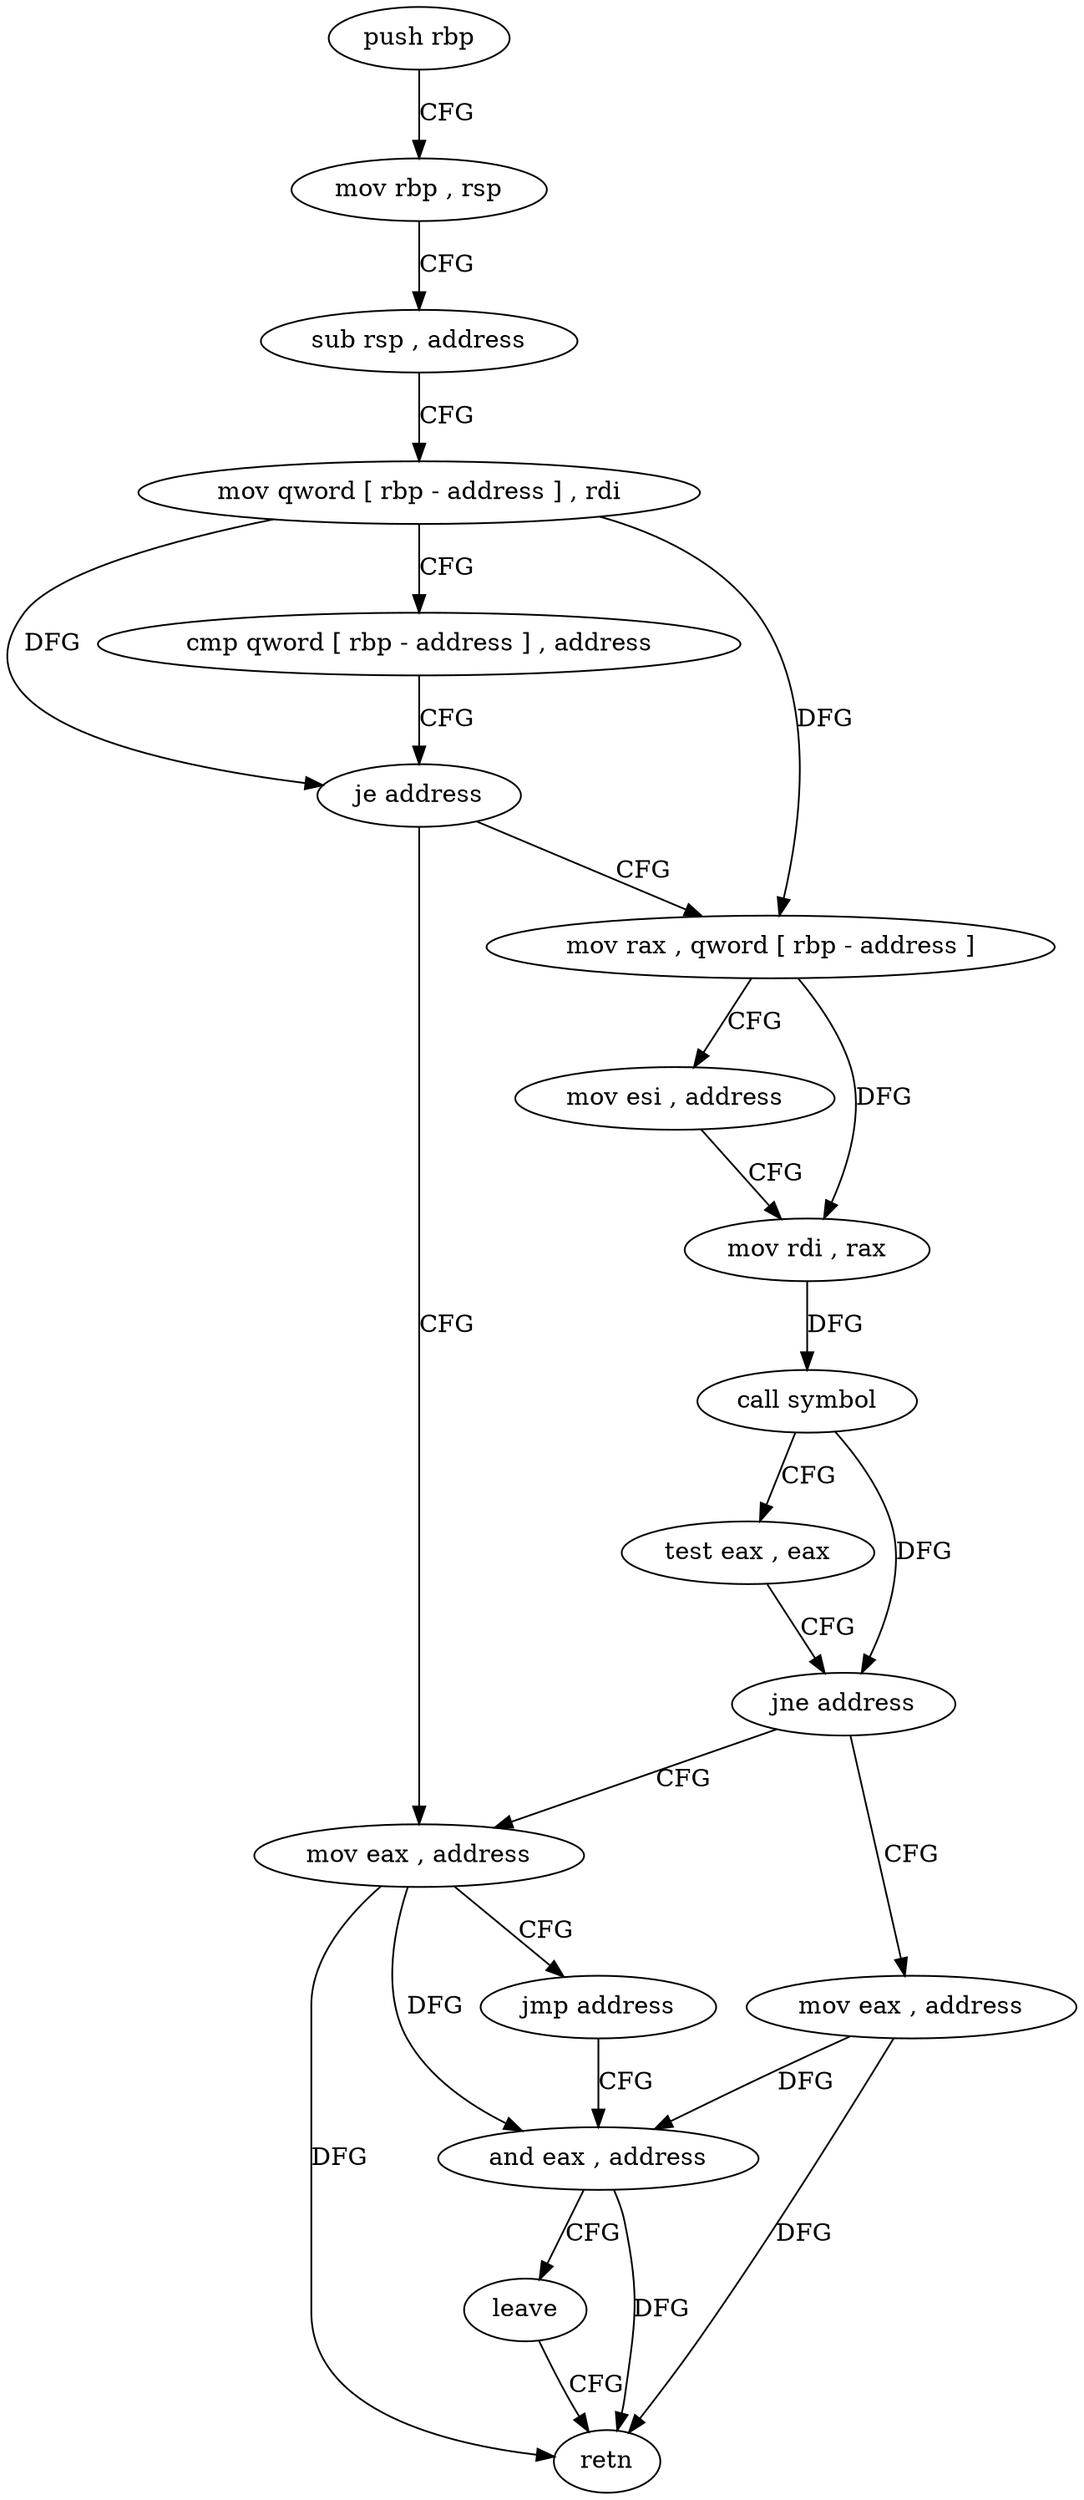 digraph "func" {
"4218013" [label = "push rbp" ]
"4218014" [label = "mov rbp , rsp" ]
"4218017" [label = "sub rsp , address" ]
"4218021" [label = "mov qword [ rbp - address ] , rdi" ]
"4218025" [label = "cmp qword [ rbp - address ] , address" ]
"4218030" [label = "je address" ]
"4218053" [label = "mov eax , address" ]
"4218032" [label = "mov rax , qword [ rbp - address ]" ]
"4218058" [label = "jmp address" ]
"4218065" [label = "and eax , address" ]
"4218036" [label = "mov esi , address" ]
"4218041" [label = "mov rdi , rax" ]
"4218044" [label = "call symbol" ]
"4218049" [label = "test eax , eax" ]
"4218051" [label = "jne address" ]
"4218060" [label = "mov eax , address" ]
"4218068" [label = "leave" ]
"4218069" [label = "retn" ]
"4218013" -> "4218014" [ label = "CFG" ]
"4218014" -> "4218017" [ label = "CFG" ]
"4218017" -> "4218021" [ label = "CFG" ]
"4218021" -> "4218025" [ label = "CFG" ]
"4218021" -> "4218030" [ label = "DFG" ]
"4218021" -> "4218032" [ label = "DFG" ]
"4218025" -> "4218030" [ label = "CFG" ]
"4218030" -> "4218053" [ label = "CFG" ]
"4218030" -> "4218032" [ label = "CFG" ]
"4218053" -> "4218058" [ label = "CFG" ]
"4218053" -> "4218065" [ label = "DFG" ]
"4218053" -> "4218069" [ label = "DFG" ]
"4218032" -> "4218036" [ label = "CFG" ]
"4218032" -> "4218041" [ label = "DFG" ]
"4218058" -> "4218065" [ label = "CFG" ]
"4218065" -> "4218068" [ label = "CFG" ]
"4218065" -> "4218069" [ label = "DFG" ]
"4218036" -> "4218041" [ label = "CFG" ]
"4218041" -> "4218044" [ label = "DFG" ]
"4218044" -> "4218049" [ label = "CFG" ]
"4218044" -> "4218051" [ label = "DFG" ]
"4218049" -> "4218051" [ label = "CFG" ]
"4218051" -> "4218060" [ label = "CFG" ]
"4218051" -> "4218053" [ label = "CFG" ]
"4218060" -> "4218065" [ label = "DFG" ]
"4218060" -> "4218069" [ label = "DFG" ]
"4218068" -> "4218069" [ label = "CFG" ]
}
